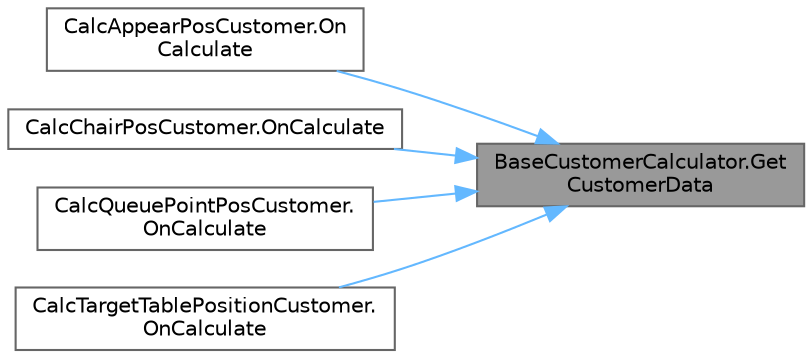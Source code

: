digraph "BaseCustomerCalculator.GetCustomerData"
{
 // LATEX_PDF_SIZE
  bgcolor="transparent";
  edge [fontname=Helvetica,fontsize=10,labelfontname=Helvetica,labelfontsize=10];
  node [fontname=Helvetica,fontsize=10,shape=box,height=0.2,width=0.4];
  rankdir="RL";
  Node1 [id="Node000001",label="BaseCustomerCalculator.Get\lCustomerData",height=0.2,width=0.4,color="gray40", fillcolor="grey60", style="filled", fontcolor="black",tooltip="客情報が存在するかのチェック"];
  Node1 -> Node2 [id="edge1_Node000001_Node000002",dir="back",color="steelblue1",style="solid",tooltip=" "];
  Node2 [id="Node000002",label="CalcAppearPosCustomer.On\lCalculate",height=0.2,width=0.4,color="grey40", fillcolor="white", style="filled",URL="$class_calc_appear_pos_customer.html#a0177374b8df462d2c4f4cfe7f6d0d518",tooltip=" "];
  Node1 -> Node3 [id="edge2_Node000001_Node000003",dir="back",color="steelblue1",style="solid",tooltip=" "];
  Node3 [id="Node000003",label="CalcChairPosCustomer.OnCalculate",height=0.2,width=0.4,color="grey40", fillcolor="white", style="filled",URL="$class_calc_chair_pos_customer.html#adceb041039e0a21394f943daac529ee9",tooltip=" "];
  Node1 -> Node4 [id="edge3_Node000001_Node000004",dir="back",color="steelblue1",style="solid",tooltip=" "];
  Node4 [id="Node000004",label="CalcQueuePointPosCustomer.\lOnCalculate",height=0.2,width=0.4,color="grey40", fillcolor="white", style="filled",URL="$class_calc_queue_point_pos_customer.html#ae0ac0c521b60fb0e3684360f3500b403",tooltip=" "];
  Node1 -> Node5 [id="edge4_Node000001_Node000005",dir="back",color="steelblue1",style="solid",tooltip=" "];
  Node5 [id="Node000005",label="CalcTargetTablePositionCustomer.\lOnCalculate",height=0.2,width=0.4,color="grey40", fillcolor="white", style="filled",URL="$class_calc_target_table_position_customer.html#aac38fe2e9687640324da19d4e798411c",tooltip=" "];
}
